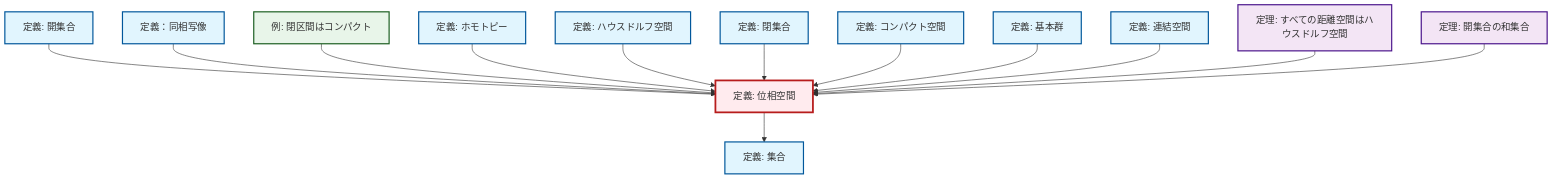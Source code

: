graph TD
    classDef definition fill:#e1f5fe,stroke:#01579b,stroke-width:2px
    classDef theorem fill:#f3e5f5,stroke:#4a148c,stroke-width:2px
    classDef axiom fill:#fff3e0,stroke:#e65100,stroke-width:2px
    classDef example fill:#e8f5e9,stroke:#1b5e20,stroke-width:2px
    classDef current fill:#ffebee,stroke:#b71c1c,stroke-width:3px
    def-open-set["定義: 開集合"]:::definition
    def-connected["定義: 連結空間"]:::definition
    def-topological-space["定義: 位相空間"]:::definition
    def-compact["定義: コンパクト空間"]:::definition
    def-fundamental-group["定義: 基本群"]:::definition
    ex-closed-interval-compact["例: 閉区間はコンパクト"]:::example
    def-closed-set["定義: 閉集合"]:::definition
    def-homotopy["定義: ホモトピー"]:::definition
    def-set["定義: 集合"]:::definition
    def-homeomorphism["定義：同相写像"]:::definition
    thm-union-open-sets["定理: 開集合の和集合"]:::theorem
    def-hausdorff["定義: ハウスドルフ空間"]:::definition
    thm-metric-hausdorff["定理: すべての距離空間はハウスドルフ空間"]:::theorem
    def-open-set --> def-topological-space
    def-homeomorphism --> def-topological-space
    ex-closed-interval-compact --> def-topological-space
    def-homotopy --> def-topological-space
    def-hausdorff --> def-topological-space
    def-closed-set --> def-topological-space
    def-compact --> def-topological-space
    def-fundamental-group --> def-topological-space
    def-topological-space --> def-set
    def-connected --> def-topological-space
    thm-metric-hausdorff --> def-topological-space
    thm-union-open-sets --> def-topological-space
    class def-topological-space current